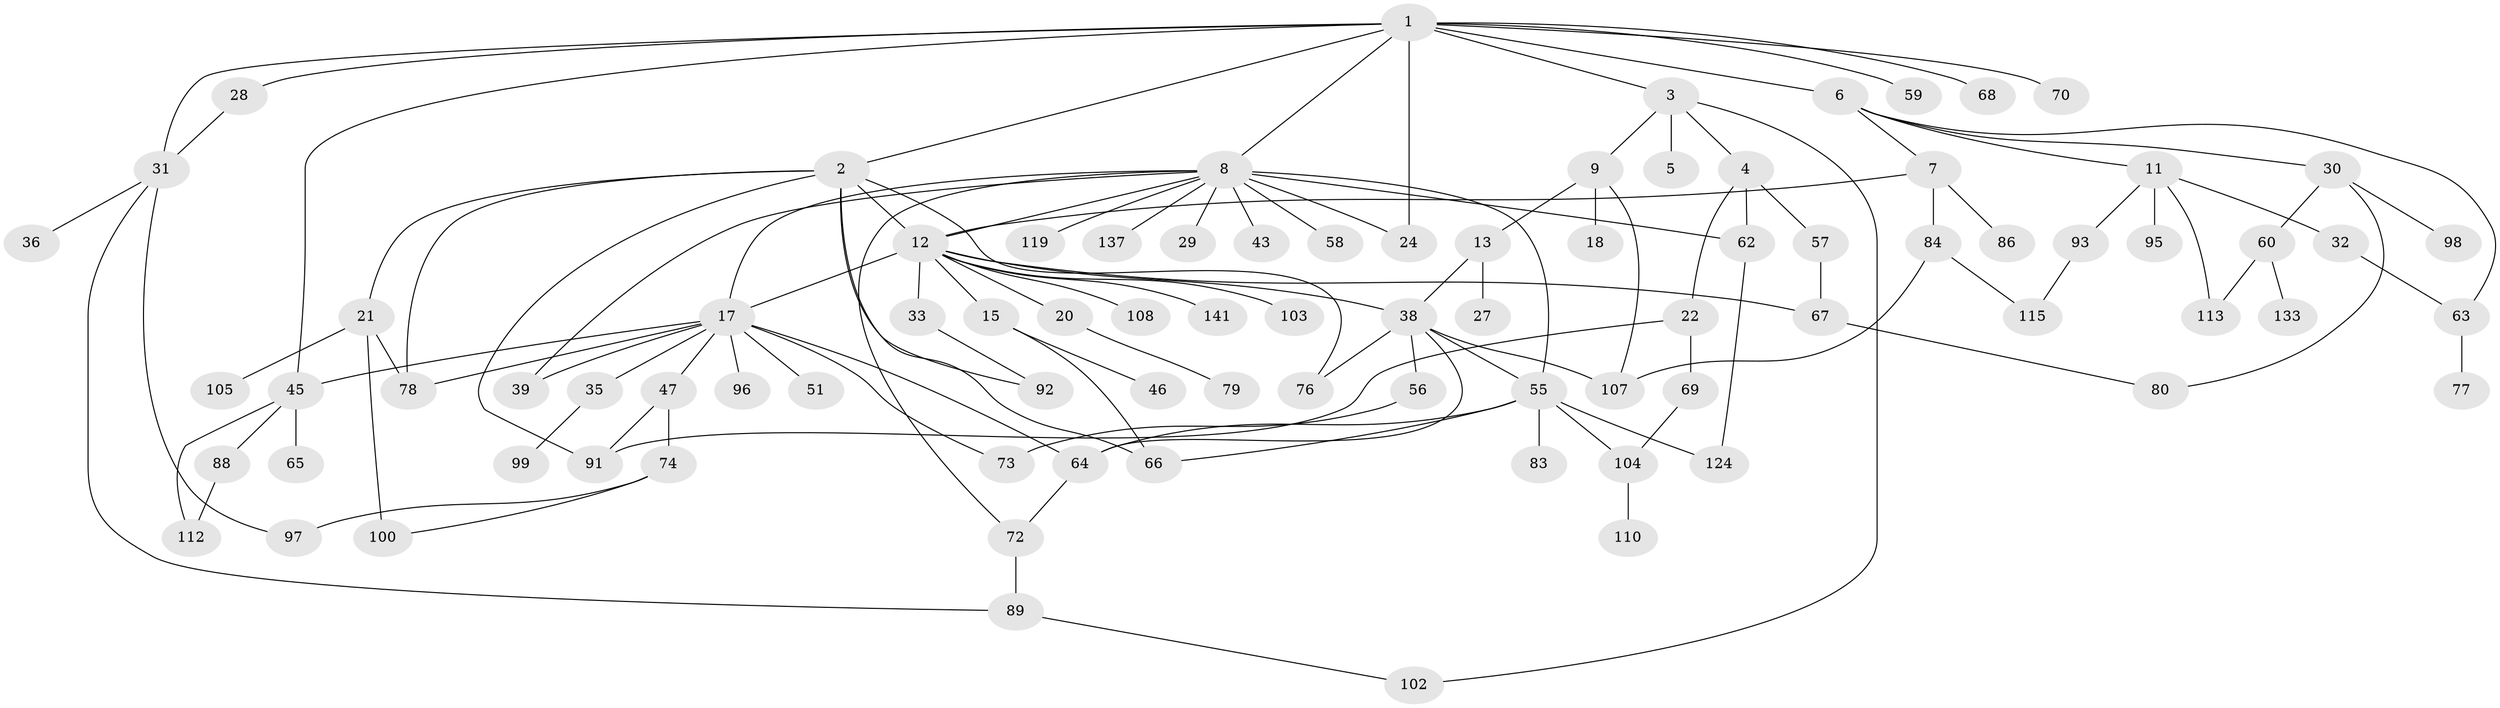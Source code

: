 // original degree distribution, {7: 0.013793103448275862, 4: 0.12413793103448276, 5: 0.034482758620689655, 1: 0.296551724137931, 6: 0.027586206896551724, 10: 0.006896551724137931, 3: 0.18620689655172415, 11: 0.006896551724137931, 2: 0.30344827586206896}
// Generated by graph-tools (version 1.1) at 2025/17/03/04/25 18:17:02]
// undirected, 87 vertices, 122 edges
graph export_dot {
graph [start="1"]
  node [color=gray90,style=filled];
  1 [super="+26"];
  2 [super="+23+37"];
  3;
  4;
  5;
  6;
  7;
  8 [super="+129+61+10"];
  9;
  11 [super="+25"];
  12 [super="+54+34+41"];
  13;
  15;
  17 [super="+81+19+40+71"];
  18 [super="+122"];
  20 [super="+50"];
  21;
  22;
  24;
  27;
  28;
  29;
  30 [super="+109"];
  31 [super="+138+128"];
  32;
  33;
  35 [super="+144"];
  36;
  38 [super="+53+140+130"];
  39;
  43 [super="+123"];
  45 [super="+48"];
  46;
  47;
  51;
  55 [super="+85+101+125"];
  56 [super="+75"];
  57;
  58 [super="+135"];
  59 [super="+82"];
  60;
  62 [super="+114"];
  63;
  64;
  65;
  66 [super="+121"];
  67 [super="+116"];
  68;
  69;
  70;
  72 [super="+90"];
  73;
  74;
  76;
  77;
  78;
  79;
  80;
  83;
  84;
  86 [super="+142"];
  88;
  89;
  91 [super="+120"];
  92;
  93;
  95;
  96;
  97;
  98;
  99;
  100;
  102;
  103;
  104 [super="+118"];
  105;
  107 [super="+131"];
  108 [super="+143"];
  110;
  112;
  113;
  115;
  119;
  124 [super="+127"];
  133 [super="+139"];
  137;
  141;
  1 -- 2;
  1 -- 3;
  1 -- 6;
  1 -- 8;
  1 -- 28;
  1 -- 68;
  1 -- 70;
  1 -- 24;
  1 -- 59;
  1 -- 31;
  1 -- 45;
  2 -- 21;
  2 -- 76;
  2 -- 66;
  2 -- 12;
  2 -- 91;
  2 -- 92;
  2 -- 78;
  3 -- 4;
  3 -- 5;
  3 -- 9;
  3 -- 102;
  4 -- 22;
  4 -- 57;
  4 -- 62;
  6 -- 7;
  6 -- 11;
  6 -- 30;
  6 -- 63;
  7 -- 84;
  7 -- 86;
  7 -- 12;
  8 -- 24;
  8 -- 55 [weight=2];
  8 -- 17;
  8 -- 39;
  8 -- 72;
  8 -- 137;
  8 -- 43;
  8 -- 12;
  8 -- 119;
  8 -- 58;
  8 -- 29;
  8 -- 62;
  9 -- 13;
  9 -- 18;
  9 -- 107;
  11 -- 93;
  11 -- 113;
  11 -- 32;
  11 -- 95;
  12 -- 15;
  12 -- 17 [weight=3];
  12 -- 20;
  12 -- 33;
  12 -- 67;
  12 -- 38;
  12 -- 141;
  12 -- 108;
  12 -- 103;
  13 -- 27;
  13 -- 38;
  15 -- 46;
  15 -- 66;
  17 -- 35;
  17 -- 47;
  17 -- 64;
  17 -- 73;
  17 -- 45 [weight=2];
  17 -- 51;
  17 -- 39;
  17 -- 96;
  17 -- 78;
  20 -- 79;
  21 -- 100;
  21 -- 105;
  21 -- 78;
  22 -- 69;
  22 -- 91;
  28 -- 31;
  30 -- 60;
  30 -- 80;
  30 -- 98;
  31 -- 36;
  31 -- 97;
  31 -- 89;
  32 -- 63;
  33 -- 92;
  35 -- 99;
  38 -- 107;
  38 -- 56;
  38 -- 64;
  38 -- 76;
  38 -- 55;
  45 -- 65;
  45 -- 88;
  45 -- 112;
  47 -- 74;
  47 -- 91;
  55 -- 83;
  55 -- 124;
  55 -- 104;
  55 -- 66;
  55 -- 64;
  56 -- 73;
  57 -- 67;
  60 -- 113;
  60 -- 133;
  62 -- 124;
  63 -- 77;
  64 -- 72;
  67 -- 80;
  69 -- 104;
  72 -- 89;
  74 -- 97;
  74 -- 100;
  84 -- 107;
  84 -- 115;
  88 -- 112;
  89 -- 102;
  93 -- 115;
  104 -- 110;
}
